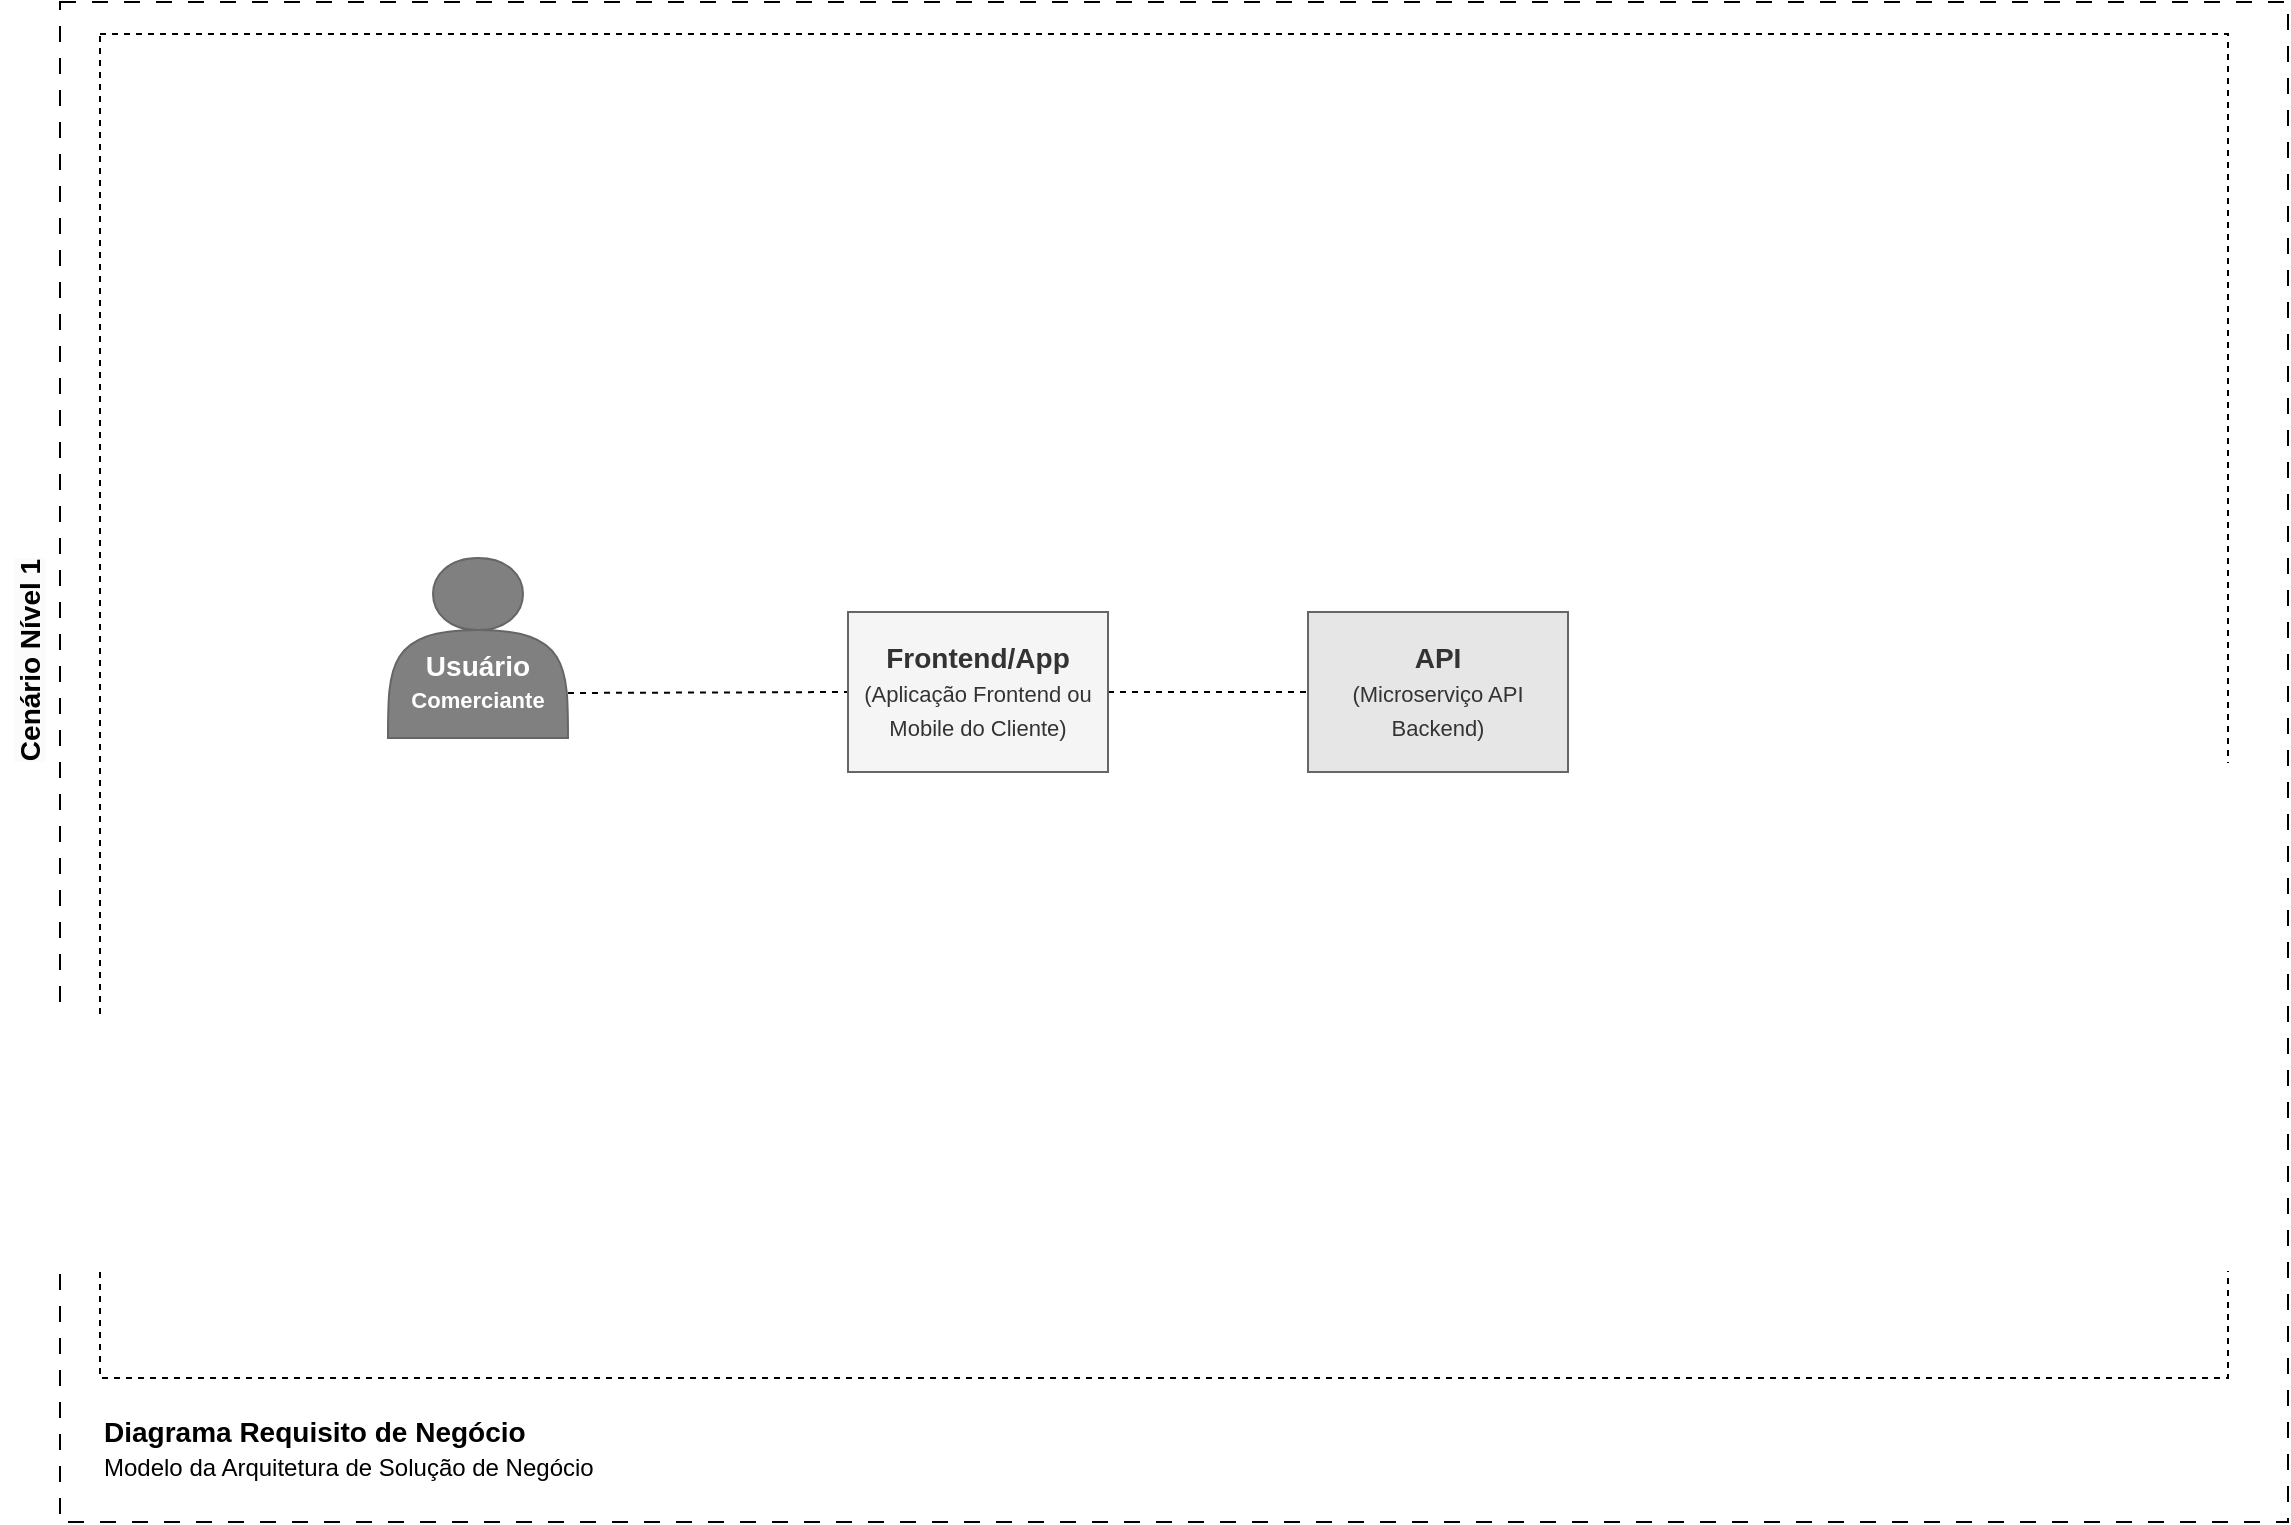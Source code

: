 <mxfile version="20.8.10" type="device"><diagram name="Página-1" id="PTUendaQyRjwcLq1XKID"><mxGraphModel dx="265" dy="1671" grid="1" gridSize="10" guides="1" tooltips="1" connect="1" arrows="1" fold="1" page="1" pageScale="1" pageWidth="1169" pageHeight="827" math="0" shadow="0"><root><mxCell id="0"/><mxCell id="1" parent="0"/><mxCell id="UJHqM2ry6SPRURTqFTeM-1" value="" style="rounded=0;whiteSpace=wrap;html=1;fillColor=none;dashed=1;dashPattern=8 8;verticalAlign=top;" parent="1" vertex="1"><mxGeometry x="1206" y="-798" width="1114" height="760" as="geometry"/></mxCell><mxCell id="UJHqM2ry6SPRURTqFTeM-2" value="&lt;span style=&quot;color: rgb(0, 0, 0); font-family: Helvetica; font-size: 14px; font-style: normal; font-variant-ligatures: normal; font-variant-caps: normal; letter-spacing: normal; orphans: 2; text-indent: 0px; text-transform: none; widows: 2; word-spacing: 0px; -webkit-text-stroke-width: 0px; background-color: rgb(251, 251, 251); text-decoration-thickness: initial; text-decoration-style: initial; text-decoration-color: initial; float: none; display: inline !important;&quot;&gt;Cenário Nível 1&lt;/span&gt;" style="text;html=1;strokeColor=none;fillColor=none;align=center;verticalAlign=middle;whiteSpace=wrap;rounded=0;fontSize=14;rotation=-90;fontStyle=1" parent="1" vertex="1"><mxGeometry x="1116" y="-484" width="150" height="30" as="geometry"/></mxCell><mxCell id="UJHqM2ry6SPRURTqFTeM-3" value="&lt;font color=&quot;#000000&quot;&gt;&lt;b&gt;Diagrama Requisito de Negócio&lt;br&gt;&lt;/b&gt;&lt;font style=&quot;font-size: 12px;&quot;&gt;Modelo da Arquitetura de Solução de Negócio&lt;/font&gt;&lt;br&gt;&lt;/font&gt;" style="text;html=1;strokeColor=none;fillColor=none;align=left;verticalAlign=middle;whiteSpace=wrap;rounded=0;fontSize=14;fontColor=#FFFFFF;" parent="1" vertex="1"><mxGeometry x="1226" y="-100" width="670" height="50" as="geometry"/></mxCell><mxCell id="UJHqM2ry6SPRURTqFTeM-4" value="" style="rounded=0;whiteSpace=wrap;html=1;dashed=1;fontColor=#FFFFFF;fillColor=none;" parent="1" vertex="1"><mxGeometry x="1226" y="-782" width="1064" height="672" as="geometry"/></mxCell><mxCell id="UJHqM2ry6SPRURTqFTeM-30" style="rounded=0;orthogonalLoop=1;jettySize=auto;html=1;exitX=1;exitY=0.75;exitDx=0;exitDy=0;entryX=0;entryY=0.5;entryDx=0;entryDy=0;fontSize=10;fontColor=#00331A;dashed=1;endArrow=none;endFill=0;" parent="1" source="UJHqM2ry6SPRURTqFTeM-18" target="UJHqM2ry6SPRURTqFTeM-22" edge="1"><mxGeometry relative="1" as="geometry"/></mxCell><mxCell id="UJHqM2ry6SPRURTqFTeM-18" value="&lt;font color=&quot;#ffffff&quot; style=&quot;&quot;&gt;&lt;b style=&quot;&quot;&gt;&lt;br&gt;&lt;br style=&quot;font-size: 14px;&quot;&gt;Usuário&lt;br&gt;&lt;font style=&quot;font-size: 11px;&quot;&gt;Comerciante&lt;/font&gt;&lt;br style=&quot;font-size: 14px;&quot;&gt;&lt;/b&gt;&lt;/font&gt;" style="shape=actor;whiteSpace=wrap;html=1;fillColor=#808080;labelPosition=center;verticalLabelPosition=middle;align=center;verticalAlign=middle;fontSize=14;fontColor=#333333;strokeColor=#666666;" parent="1" vertex="1"><mxGeometry x="1370" y="-520" width="90" height="90" as="geometry"/></mxCell><mxCell id="azLA9Ln2VTNp-xAqCmM1-3" style="edgeStyle=orthogonalEdgeStyle;rounded=0;orthogonalLoop=1;jettySize=auto;html=1;exitX=1;exitY=0.5;exitDx=0;exitDy=0;entryX=0;entryY=0.5;entryDx=0;entryDy=0;fontSize=12;endArrow=none;endFill=0;dashed=1;" parent="1" source="UJHqM2ry6SPRURTqFTeM-22" target="UJHqM2ry6SPRURTqFTeM-29" edge="1"><mxGeometry relative="1" as="geometry"/></mxCell><mxCell id="UJHqM2ry6SPRURTqFTeM-22" value="Frontend/App&lt;br&gt;&lt;font style=&quot;font-weight: normal; font-size: 11px;&quot;&gt;(Aplicação Frontend ou Mobile do Cliente)&lt;/font&gt;" style="rounded=0;whiteSpace=wrap;html=1;fillColor=#f5f5f5;fontSize=14;fontStyle=1;strokeColor=#666666;fontColor=#333333;" parent="1" vertex="1"><mxGeometry x="1600" y="-493" width="130" height="80" as="geometry"/></mxCell><mxCell id="UJHqM2ry6SPRURTqFTeM-29" value="API&lt;br&gt;&lt;font style=&quot;font-size: 11px; font-weight: normal;&quot;&gt;(Microserviço API Backend)&lt;/font&gt;" style="rounded=0;whiteSpace=wrap;html=1;fillColor=#E6E6E6;fontSize=14;fontStyle=1;strokeColor=#666666;fontColor=#333333;" parent="1" vertex="1"><mxGeometry x="1830" y="-493" width="130" height="80" as="geometry"/></mxCell></root></mxGraphModel></diagram></mxfile>